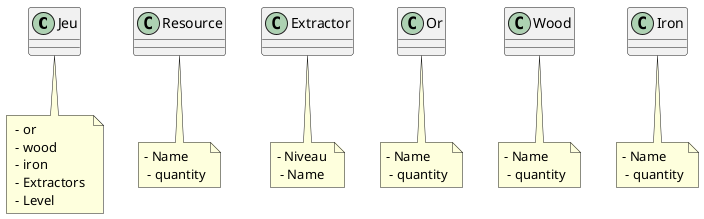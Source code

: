 @startuml
'https://plantuml.com/class-diagram

class Jeu
note " - or \n - wood \n - iron \n - Extractors \n - Level" as N1

Jeu -- N1


class Resource
note "- Name \n - quantity" as N2

Resource -- N2

class Extractor
note "- Niveau \n - Name" as N3

Extractor -- N3

class Or
note "- Name \n - quantity" as N4

Or -- N4
class Wood
note "- Name \n - quantity" as N5

Wood -- N5

class Iron
note "- Name \n - quantity" as N6

Iron -- N6
@enduml